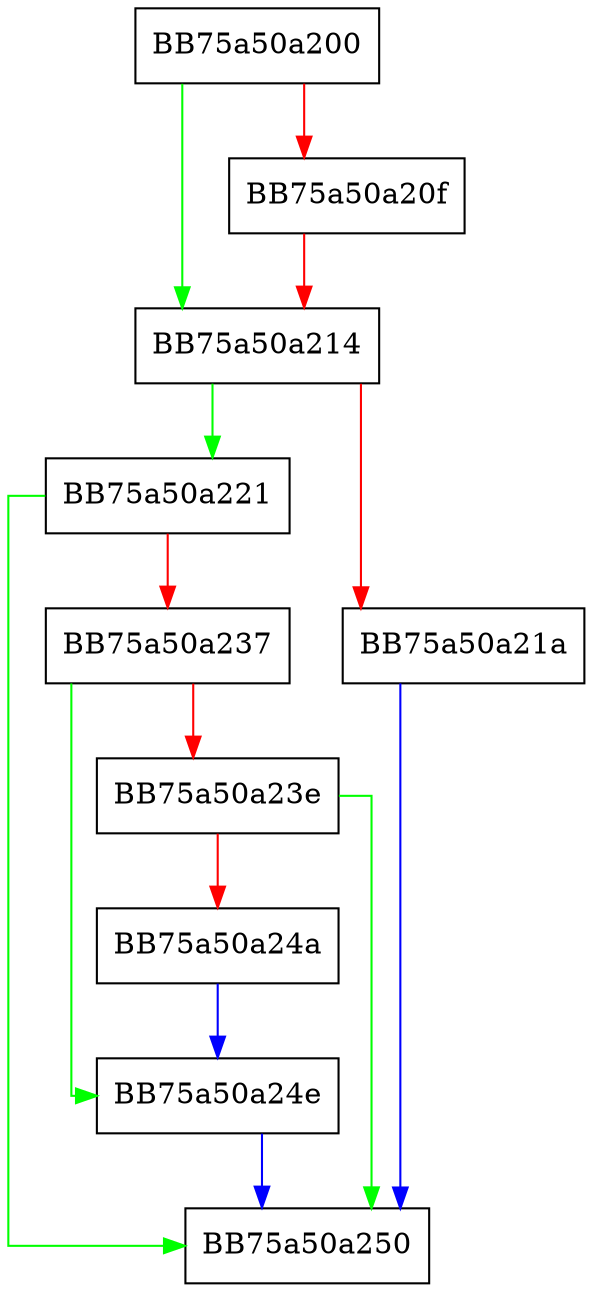 digraph Enable {
  node [shape="box"];
  graph [splines=ortho];
  BB75a50a200 -> BB75a50a214 [color="green"];
  BB75a50a200 -> BB75a50a20f [color="red"];
  BB75a50a20f -> BB75a50a214 [color="red"];
  BB75a50a214 -> BB75a50a221 [color="green"];
  BB75a50a214 -> BB75a50a21a [color="red"];
  BB75a50a21a -> BB75a50a250 [color="blue"];
  BB75a50a221 -> BB75a50a250 [color="green"];
  BB75a50a221 -> BB75a50a237 [color="red"];
  BB75a50a237 -> BB75a50a24e [color="green"];
  BB75a50a237 -> BB75a50a23e [color="red"];
  BB75a50a23e -> BB75a50a250 [color="green"];
  BB75a50a23e -> BB75a50a24a [color="red"];
  BB75a50a24a -> BB75a50a24e [color="blue"];
  BB75a50a24e -> BB75a50a250 [color="blue"];
}